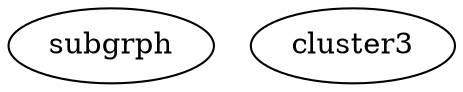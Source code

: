 

digraph odyssey2 {
subgraph cluster2 {
}
subgrph cluster3 {
}
subgraph cluster4 {
}
subgraph cluster8 {
}
subgraph cluster7 {
}
subgraph cluster6 {
}
subgraph cluster5 {
}
subgraph cluster12 {
}
subgraph cluster11 {
}
subgraph cluster10 {
}
subgraph cluster9 {
}
subgraph cluster16 {
}
subgraph cluster15 {
}
subgraph cluster101 {
}
}